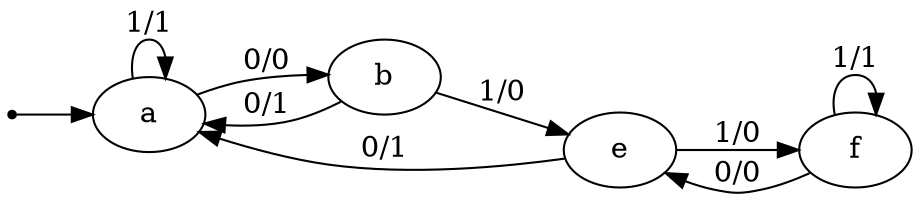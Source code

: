 digraph STG {
	rankdir=LR;

	INIT [shape=point];
	a [label="a"];
	b [label="b"];
	e [label="e"];
	f [label="f"];

	INIT -> a
	a -> b [label="0/0"];
	a -> a [label="1/1"];
	b -> a [label="0/1"];
	b -> e [label="1/0"];
	e -> a [label="0/1"];
	e -> f [label="1/0"];
	f -> e [label="0/0"];
	f -> f [label="1/1"];
}
